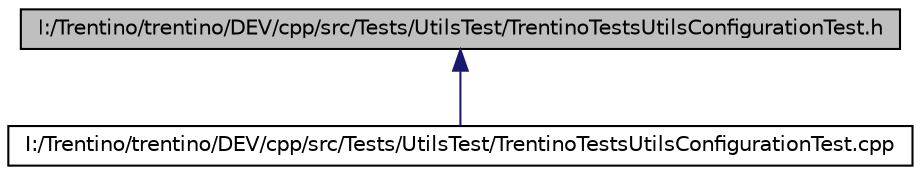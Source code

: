 digraph G
{
  edge [fontname="Helvetica",fontsize="10",labelfontname="Helvetica",labelfontsize="10"];
  node [fontname="Helvetica",fontsize="10",shape=record];
  Node1 [label="I:/Trentino/trentino/DEV/cpp/src/Tests/UtilsTest/TrentinoTestsUtilsConfigurationTest.h",height=0.2,width=0.4,color="black", fillcolor="grey75", style="filled" fontcolor="black"];
  Node1 -> Node2 [dir="back",color="midnightblue",fontsize="10",style="solid",fontname="Helvetica"];
  Node2 [label="I:/Trentino/trentino/DEV/cpp/src/Tests/UtilsTest/TrentinoTestsUtilsConfigurationTest.cpp",height=0.2,width=0.4,color="black", fillcolor="white", style="filled",URL="$_trentino_tests_utils_configuration_test_8cpp.html"];
}
